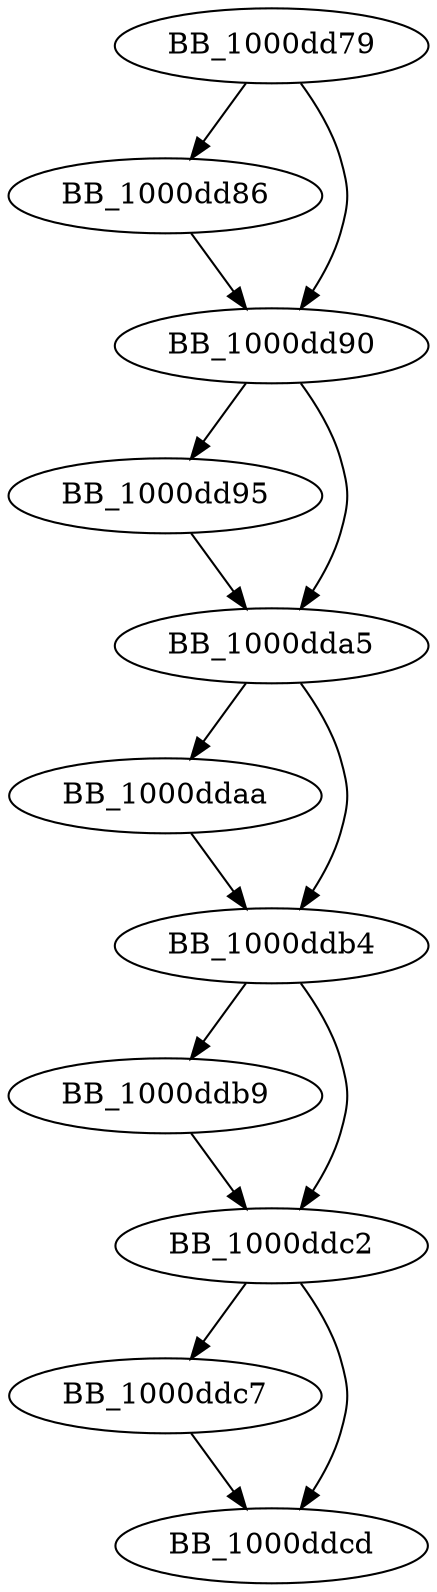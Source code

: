 DiGraph __set_statfp{
BB_1000dd79->BB_1000dd86
BB_1000dd79->BB_1000dd90
BB_1000dd86->BB_1000dd90
BB_1000dd90->BB_1000dd95
BB_1000dd90->BB_1000dda5
BB_1000dd95->BB_1000dda5
BB_1000dda5->BB_1000ddaa
BB_1000dda5->BB_1000ddb4
BB_1000ddaa->BB_1000ddb4
BB_1000ddb4->BB_1000ddb9
BB_1000ddb4->BB_1000ddc2
BB_1000ddb9->BB_1000ddc2
BB_1000ddc2->BB_1000ddc7
BB_1000ddc2->BB_1000ddcd
BB_1000ddc7->BB_1000ddcd
}

